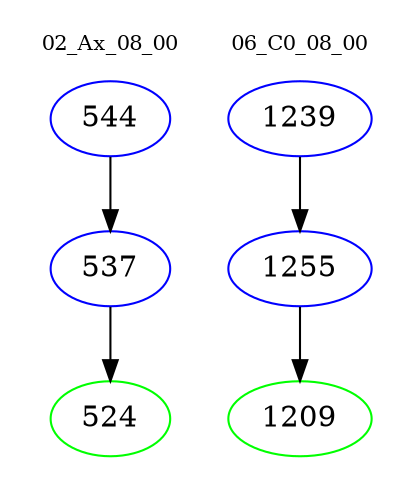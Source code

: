 digraph{
subgraph cluster_0 {
color = white
label = "02_Ax_08_00";
fontsize=10;
T0_544 [label="544", color="blue"]
T0_544 -> T0_537 [color="black"]
T0_537 [label="537", color="blue"]
T0_537 -> T0_524 [color="black"]
T0_524 [label="524", color="green"]
}
subgraph cluster_1 {
color = white
label = "06_C0_08_00";
fontsize=10;
T1_1239 [label="1239", color="blue"]
T1_1239 -> T1_1255 [color="black"]
T1_1255 [label="1255", color="blue"]
T1_1255 -> T1_1209 [color="black"]
T1_1209 [label="1209", color="green"]
}
}
